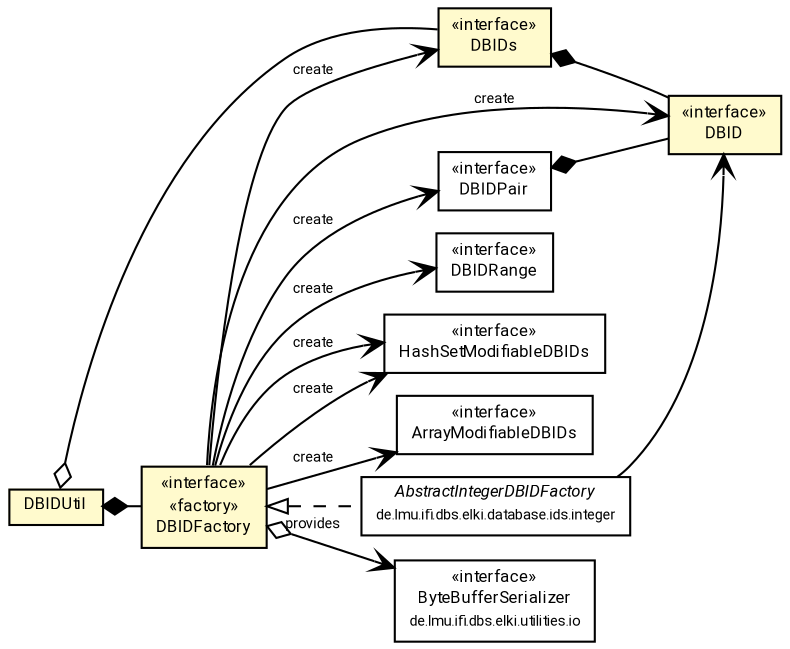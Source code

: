 #!/usr/local/bin/dot
#
# Class diagram 
# Generated by UMLGraph version R5_7_2-60-g0e99a6 (http://www.spinellis.gr/umlgraph/)
#

digraph G {
	graph [fontnames="svg"]
	edge [fontname="Roboto",fontsize=7,labelfontname="Roboto",labelfontsize=7,color="black"];
	node [fontname="Roboto",fontcolor="black",fontsize=8,shape=plaintext,margin=0,width=0,height=0];
	nodesep=0.15;
	ranksep=0.25;
	rankdir=LR;
	// de.lmu.ifi.dbs.elki.database.ids.DBID
	c3002863 [label=<<table title="de.lmu.ifi.dbs.elki.database.ids.DBID" border="0" cellborder="1" cellspacing="0" cellpadding="2" bgcolor="LemonChiffon" href="DBID.html" target="_parent">
		<tr><td><table border="0" cellspacing="0" cellpadding="1">
		<tr><td align="center" balign="center"> &#171;interface&#187; </td></tr>
		<tr><td align="center" balign="center"> <font face="Roboto">DBID</font> </td></tr>
		</table></td></tr>
		</table>>, URL="DBID.html"];
	// de.lmu.ifi.dbs.elki.database.ids.DBIDs
	c3002864 [label=<<table title="de.lmu.ifi.dbs.elki.database.ids.DBIDs" border="0" cellborder="1" cellspacing="0" cellpadding="2" bgcolor="LemonChiffon" href="DBIDs.html" target="_parent">
		<tr><td><table border="0" cellspacing="0" cellpadding="1">
		<tr><td align="center" balign="center"> &#171;interface&#187; </td></tr>
		<tr><td align="center" balign="center"> <font face="Roboto">DBIDs</font> </td></tr>
		</table></td></tr>
		</table>>, URL="DBIDs.html"];
	// de.lmu.ifi.dbs.elki.database.ids.DBIDFactory
	c3002865 [label=<<table title="de.lmu.ifi.dbs.elki.database.ids.DBIDFactory" border="0" cellborder="1" cellspacing="0" cellpadding="2" bgcolor="lemonChiffon" href="DBIDFactory.html" target="_parent">
		<tr><td><table border="0" cellspacing="0" cellpadding="1">
		<tr><td align="center" balign="center"> &#171;interface&#187; </td></tr>
		<tr><td align="center" balign="center"> &#171;factory&#187; </td></tr>
		<tr><td align="center" balign="center"> <font face="Roboto">DBIDFactory</font> </td></tr>
		</table></td></tr>
		</table>>, URL="DBIDFactory.html"];
	// de.lmu.ifi.dbs.elki.database.ids.DBIDPair
	c3002871 [label=<<table title="de.lmu.ifi.dbs.elki.database.ids.DBIDPair" border="0" cellborder="1" cellspacing="0" cellpadding="2" href="DBIDPair.html" target="_parent">
		<tr><td><table border="0" cellspacing="0" cellpadding="1">
		<tr><td align="center" balign="center"> &#171;interface&#187; </td></tr>
		<tr><td align="center" balign="center"> <font face="Roboto">DBIDPair</font> </td></tr>
		</table></td></tr>
		</table>>, URL="DBIDPair.html"];
	// de.lmu.ifi.dbs.elki.database.ids.DBIDRange
	c3002874 [label=<<table title="de.lmu.ifi.dbs.elki.database.ids.DBIDRange" border="0" cellborder="1" cellspacing="0" cellpadding="2" href="DBIDRange.html" target="_parent">
		<tr><td><table border="0" cellspacing="0" cellpadding="1">
		<tr><td align="center" balign="center"> &#171;interface&#187; </td></tr>
		<tr><td align="center" balign="center"> <font face="Roboto">DBIDRange</font> </td></tr>
		</table></td></tr>
		</table>>, URL="DBIDRange.html"];
	// de.lmu.ifi.dbs.elki.database.ids.HashSetModifiableDBIDs
	c3002881 [label=<<table title="de.lmu.ifi.dbs.elki.database.ids.HashSetModifiableDBIDs" border="0" cellborder="1" cellspacing="0" cellpadding="2" href="HashSetModifiableDBIDs.html" target="_parent">
		<tr><td><table border="0" cellspacing="0" cellpadding="1">
		<tr><td align="center" balign="center"> &#171;interface&#187; </td></tr>
		<tr><td align="center" balign="center"> <font face="Roboto">HashSetModifiableDBIDs</font> </td></tr>
		</table></td></tr>
		</table>>, URL="HashSetModifiableDBIDs.html"];
	// de.lmu.ifi.dbs.elki.database.ids.ArrayModifiableDBIDs
	c3002888 [label=<<table title="de.lmu.ifi.dbs.elki.database.ids.ArrayModifiableDBIDs" border="0" cellborder="1" cellspacing="0" cellpadding="2" href="ArrayModifiableDBIDs.html" target="_parent">
		<tr><td><table border="0" cellspacing="0" cellpadding="1">
		<tr><td align="center" balign="center"> &#171;interface&#187; </td></tr>
		<tr><td align="center" balign="center"> <font face="Roboto">ArrayModifiableDBIDs</font> </td></tr>
		</table></td></tr>
		</table>>, URL="ArrayModifiableDBIDs.html"];
	// de.lmu.ifi.dbs.elki.database.ids.DBIDUtil
	c3002893 [label=<<table title="de.lmu.ifi.dbs.elki.database.ids.DBIDUtil" border="0" cellborder="1" cellspacing="0" cellpadding="2" bgcolor="LemonChiffon" href="DBIDUtil.html" target="_parent">
		<tr><td><table border="0" cellspacing="0" cellpadding="1">
		<tr><td align="center" balign="center"> <font face="Roboto">DBIDUtil</font> </td></tr>
		</table></td></tr>
		</table>>, URL="DBIDUtil.html"];
	// de.lmu.ifi.dbs.elki.database.ids.integer.AbstractIntegerDBIDFactory
	c3002939 [label=<<table title="de.lmu.ifi.dbs.elki.database.ids.integer.AbstractIntegerDBIDFactory" border="0" cellborder="1" cellspacing="0" cellpadding="2" href="integer/AbstractIntegerDBIDFactory.html" target="_parent">
		<tr><td><table border="0" cellspacing="0" cellpadding="1">
		<tr><td align="center" balign="center"> <font face="Roboto"><i>AbstractIntegerDBIDFactory</i></font> </td></tr>
		<tr><td align="center" balign="center"> <font face="Roboto" point-size="7.0">de.lmu.ifi.dbs.elki.database.ids.integer</font> </td></tr>
		</table></td></tr>
		</table>>, URL="integer/AbstractIntegerDBIDFactory.html"];
	// de.lmu.ifi.dbs.elki.utilities.io.ByteBufferSerializer<T>
	c3003514 [label=<<table title="de.lmu.ifi.dbs.elki.utilities.io.ByteBufferSerializer" border="0" cellborder="1" cellspacing="0" cellpadding="2" href="../../utilities/io/ByteBufferSerializer.html" target="_parent">
		<tr><td><table border="0" cellspacing="0" cellpadding="1">
		<tr><td align="center" balign="center"> &#171;interface&#187; </td></tr>
		<tr><td align="center" balign="center"> <font face="Roboto">ByteBufferSerializer</font> </td></tr>
		<tr><td align="center" balign="center"> <font face="Roboto" point-size="7.0">de.lmu.ifi.dbs.elki.utilities.io</font> </td></tr>
		</table></td></tr>
		</table>>, URL="../../utilities/io/ByteBufferSerializer.html"];
	// de.lmu.ifi.dbs.elki.database.ids.DBIDs composed de.lmu.ifi.dbs.elki.database.ids.DBID
	c3002864 -> c3002863 [arrowhead=none,arrowtail=diamond,dir=back,weight=6];
	// de.lmu.ifi.dbs.elki.database.ids.DBIDFactory navhas de.lmu.ifi.dbs.elki.utilities.io.ByteBufferSerializer<T>
	c3002865 -> c3003514 [arrowhead=open,arrowtail=ediamond,dir=both,weight=3,label="provides"];
	// de.lmu.ifi.dbs.elki.database.ids.DBIDFactory navassoc de.lmu.ifi.dbs.elki.database.ids.DBID
	c3002865 -> c3002863 [arrowhead=open,weight=1,label="create"];
	// de.lmu.ifi.dbs.elki.database.ids.DBIDFactory navassoc de.lmu.ifi.dbs.elki.database.ids.DBIDs
	c3002865 -> c3002864 [arrowhead=open,weight=1,label="create"];
	// de.lmu.ifi.dbs.elki.database.ids.DBIDFactory navassoc de.lmu.ifi.dbs.elki.database.ids.DBIDPair
	c3002865 -> c3002871 [arrowhead=open,weight=1,label="create"];
	// de.lmu.ifi.dbs.elki.database.ids.DBIDFactory navassoc de.lmu.ifi.dbs.elki.database.ids.DBIDRange
	c3002865 -> c3002874 [arrowhead=open,weight=1,label="create"];
	// de.lmu.ifi.dbs.elki.database.ids.DBIDFactory navassoc de.lmu.ifi.dbs.elki.database.ids.ArrayModifiableDBIDs
	c3002865 -> c3002888 [arrowhead=open,weight=1,label="create"];
	// de.lmu.ifi.dbs.elki.database.ids.DBIDFactory navassoc de.lmu.ifi.dbs.elki.database.ids.HashSetModifiableDBIDs
	c3002865 -> c3002881 [arrowhead=open,weight=1,label="create"];
	// de.lmu.ifi.dbs.elki.database.ids.DBIDFactory navassoc de.lmu.ifi.dbs.elki.database.ids.HashSetModifiableDBIDs
	c3002865 -> c3002881 [arrowhead=open,weight=1,label="create"];
	// de.lmu.ifi.dbs.elki.database.ids.DBIDPair composed de.lmu.ifi.dbs.elki.database.ids.DBID
	c3002871 -> c3002863 [arrowhead=none,arrowtail=diamond,dir=back,weight=6];
	// de.lmu.ifi.dbs.elki.database.ids.DBIDUtil composed de.lmu.ifi.dbs.elki.database.ids.DBIDFactory
	c3002893 -> c3002865 [arrowhead=none,arrowtail=diamond,dir=back,weight=6];
	// de.lmu.ifi.dbs.elki.database.ids.DBIDUtil has de.lmu.ifi.dbs.elki.database.ids.DBIDs
	c3002893 -> c3002864 [arrowhead=none,arrowtail=ediamond,dir=back,weight=4];
	// de.lmu.ifi.dbs.elki.database.ids.integer.AbstractIntegerDBIDFactory implements de.lmu.ifi.dbs.elki.database.ids.DBIDFactory
	c3002865 -> c3002939 [arrowtail=empty,style=dashed,dir=back,weight=9];
	// de.lmu.ifi.dbs.elki.database.ids.integer.AbstractIntegerDBIDFactory navassoc de.lmu.ifi.dbs.elki.database.ids.DBID
	c3002939 -> c3002863 [arrowhead=open,weight=1];
}

